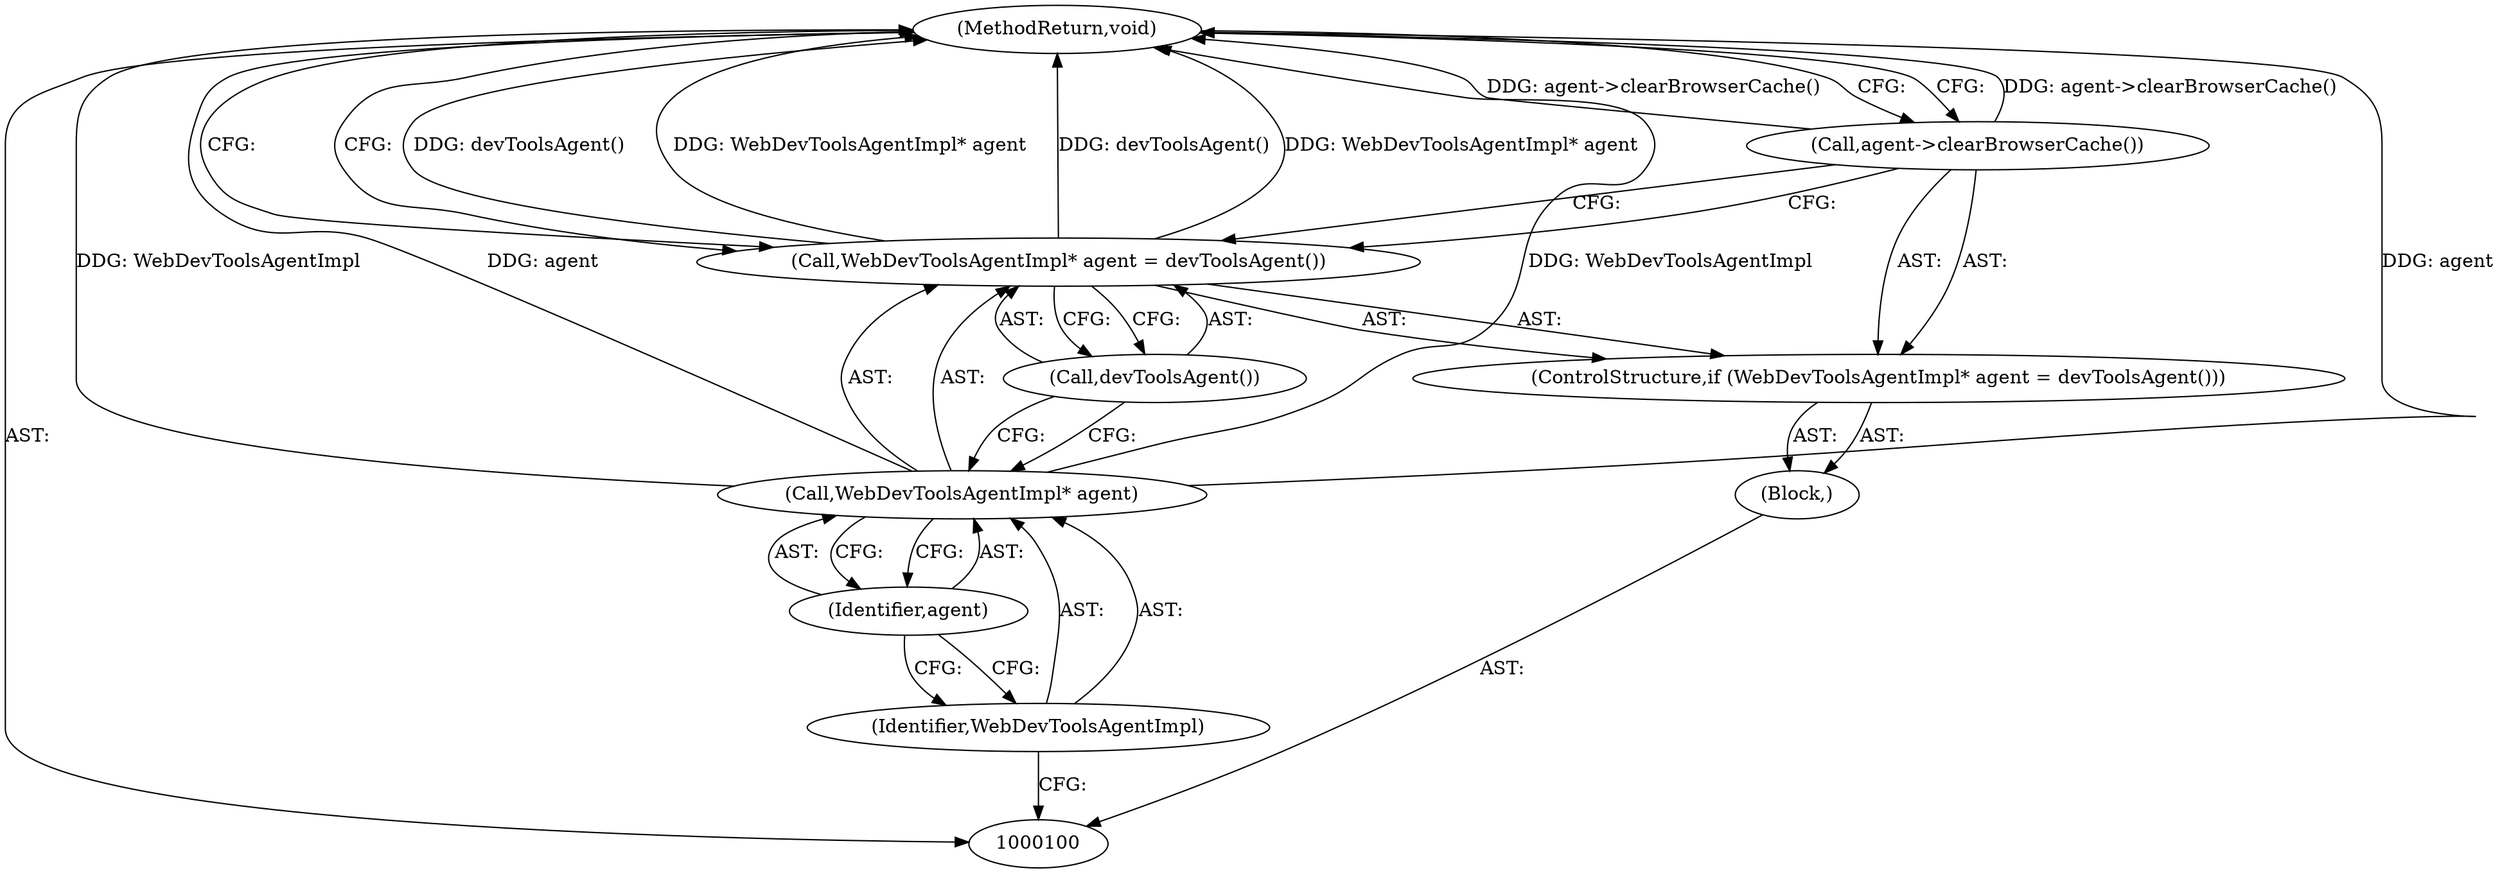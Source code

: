 digraph "1_Chrome_4c39b8e5670c4a0f2bb06008502ebb0c4fe322e0_1" {
"1000109" [label="(MethodReturn,void)"];
"1000101" [label="(Block,)"];
"1000106" [label="(Identifier,agent)"];
"1000107" [label="(Call,devToolsAgent())"];
"1000102" [label="(ControlStructure,if (WebDevToolsAgentImpl* agent = devToolsAgent()))"];
"1000103" [label="(Call,WebDevToolsAgentImpl* agent = devToolsAgent())"];
"1000104" [label="(Call,WebDevToolsAgentImpl* agent)"];
"1000105" [label="(Identifier,WebDevToolsAgentImpl)"];
"1000108" [label="(Call,agent->clearBrowserCache())"];
"1000109" -> "1000100"  [label="AST: "];
"1000109" -> "1000108"  [label="CFG: "];
"1000109" -> "1000103"  [label="CFG: "];
"1000108" -> "1000109"  [label="DDG: agent->clearBrowserCache()"];
"1000103" -> "1000109"  [label="DDG: devToolsAgent()"];
"1000103" -> "1000109"  [label="DDG: WebDevToolsAgentImpl* agent"];
"1000104" -> "1000109"  [label="DDG: WebDevToolsAgentImpl"];
"1000104" -> "1000109"  [label="DDG: agent"];
"1000101" -> "1000100"  [label="AST: "];
"1000102" -> "1000101"  [label="AST: "];
"1000106" -> "1000104"  [label="AST: "];
"1000106" -> "1000105"  [label="CFG: "];
"1000104" -> "1000106"  [label="CFG: "];
"1000107" -> "1000103"  [label="AST: "];
"1000107" -> "1000104"  [label="CFG: "];
"1000103" -> "1000107"  [label="CFG: "];
"1000102" -> "1000101"  [label="AST: "];
"1000103" -> "1000102"  [label="AST: "];
"1000108" -> "1000102"  [label="AST: "];
"1000103" -> "1000102"  [label="AST: "];
"1000103" -> "1000107"  [label="CFG: "];
"1000104" -> "1000103"  [label="AST: "];
"1000107" -> "1000103"  [label="AST: "];
"1000108" -> "1000103"  [label="CFG: "];
"1000109" -> "1000103"  [label="CFG: "];
"1000103" -> "1000109"  [label="DDG: devToolsAgent()"];
"1000103" -> "1000109"  [label="DDG: WebDevToolsAgentImpl* agent"];
"1000104" -> "1000103"  [label="AST: "];
"1000104" -> "1000106"  [label="CFG: "];
"1000105" -> "1000104"  [label="AST: "];
"1000106" -> "1000104"  [label="AST: "];
"1000107" -> "1000104"  [label="CFG: "];
"1000104" -> "1000109"  [label="DDG: WebDevToolsAgentImpl"];
"1000104" -> "1000109"  [label="DDG: agent"];
"1000105" -> "1000104"  [label="AST: "];
"1000105" -> "1000100"  [label="CFG: "];
"1000106" -> "1000105"  [label="CFG: "];
"1000108" -> "1000102"  [label="AST: "];
"1000108" -> "1000103"  [label="CFG: "];
"1000109" -> "1000108"  [label="CFG: "];
"1000108" -> "1000109"  [label="DDG: agent->clearBrowserCache()"];
}
